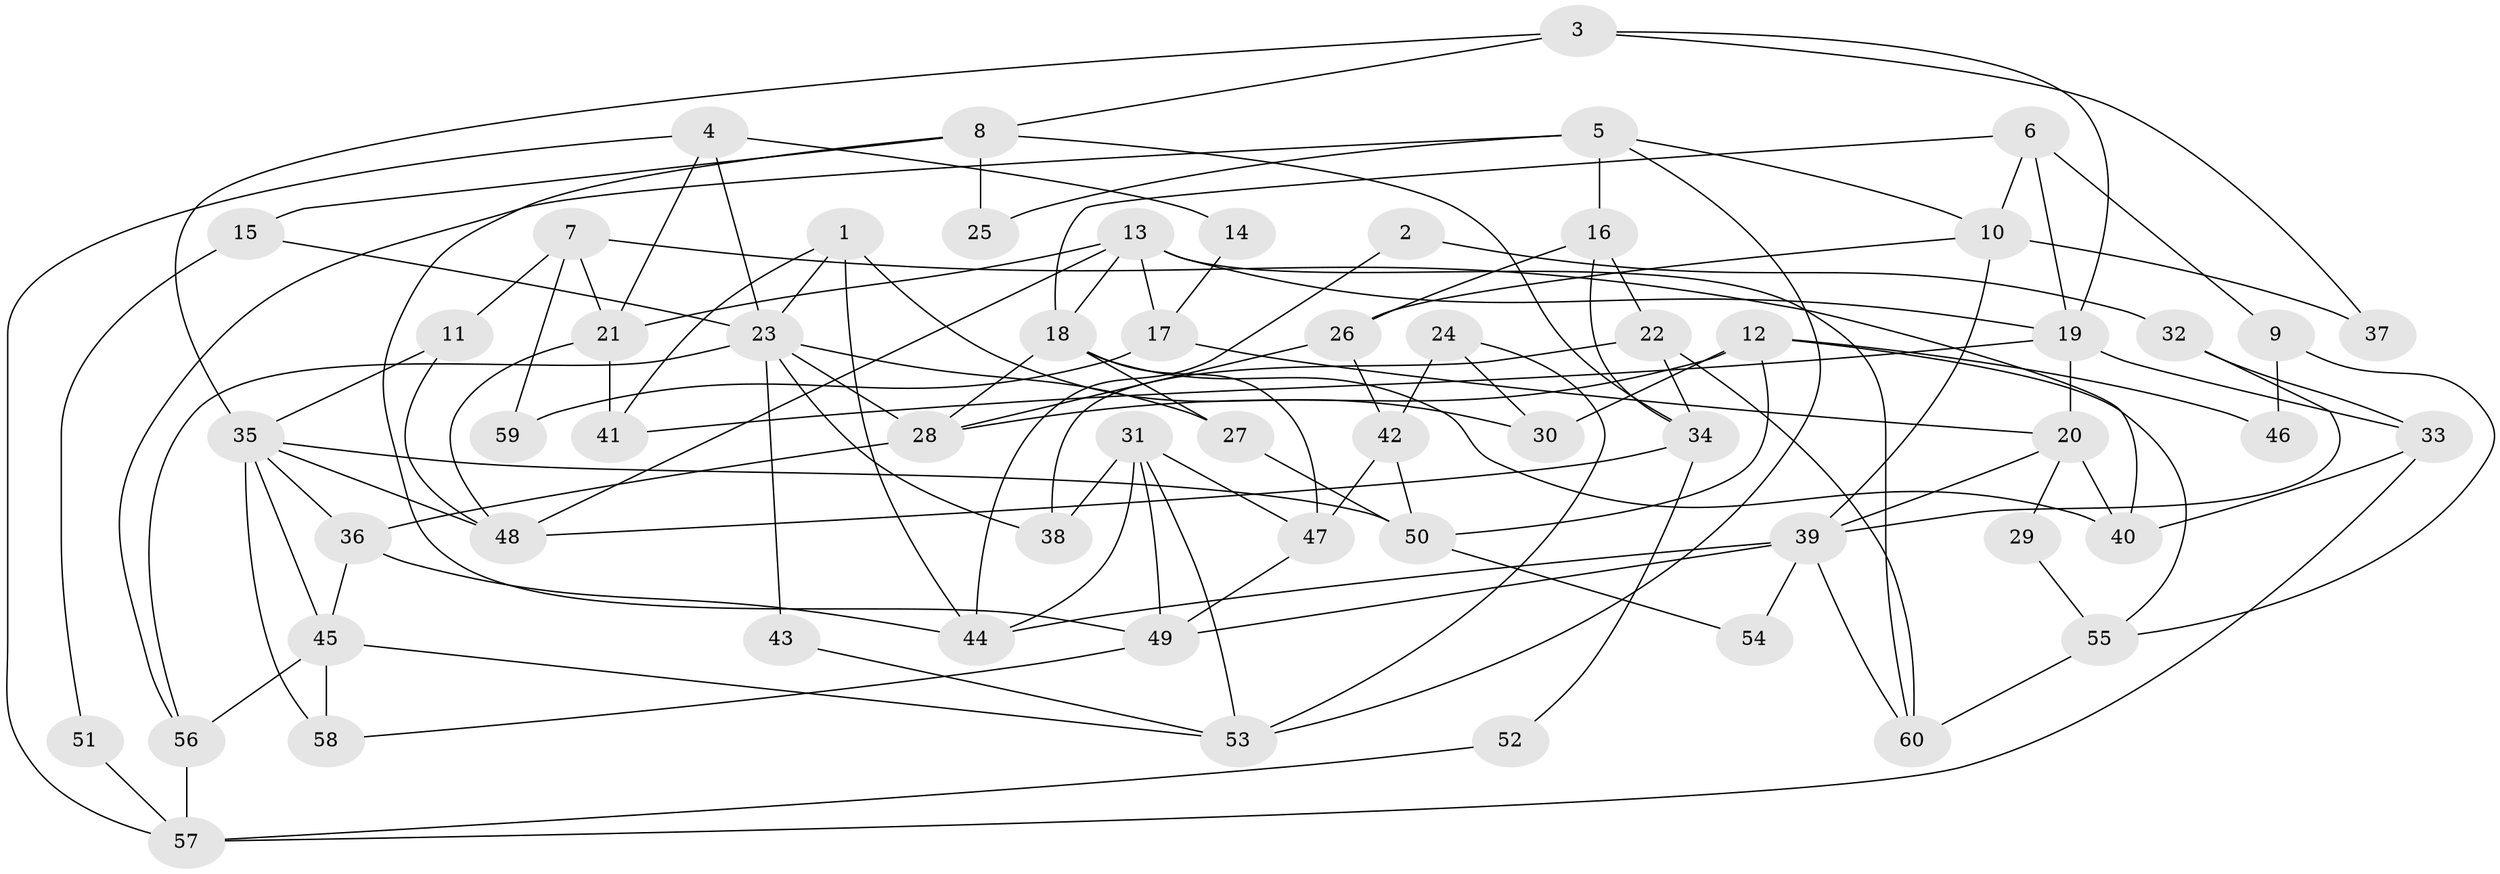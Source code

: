 // Generated by graph-tools (version 1.1) at 2025/50/03/09/25 03:50:11]
// undirected, 60 vertices, 120 edges
graph export_dot {
graph [start="1"]
  node [color=gray90,style=filled];
  1;
  2;
  3;
  4;
  5;
  6;
  7;
  8;
  9;
  10;
  11;
  12;
  13;
  14;
  15;
  16;
  17;
  18;
  19;
  20;
  21;
  22;
  23;
  24;
  25;
  26;
  27;
  28;
  29;
  30;
  31;
  32;
  33;
  34;
  35;
  36;
  37;
  38;
  39;
  40;
  41;
  42;
  43;
  44;
  45;
  46;
  47;
  48;
  49;
  50;
  51;
  52;
  53;
  54;
  55;
  56;
  57;
  58;
  59;
  60;
  1 -- 41;
  1 -- 44;
  1 -- 23;
  1 -- 30;
  2 -- 32;
  2 -- 44;
  3 -- 35;
  3 -- 8;
  3 -- 19;
  3 -- 37;
  4 -- 21;
  4 -- 57;
  4 -- 14;
  4 -- 23;
  5 -- 10;
  5 -- 53;
  5 -- 16;
  5 -- 25;
  5 -- 56;
  6 -- 18;
  6 -- 19;
  6 -- 9;
  6 -- 10;
  7 -- 40;
  7 -- 11;
  7 -- 21;
  7 -- 59;
  8 -- 34;
  8 -- 49;
  8 -- 15;
  8 -- 25;
  9 -- 55;
  9 -- 46;
  10 -- 39;
  10 -- 26;
  10 -- 37;
  11 -- 48;
  11 -- 35;
  12 -- 28;
  12 -- 30;
  12 -- 46;
  12 -- 50;
  12 -- 55;
  13 -- 18;
  13 -- 48;
  13 -- 17;
  13 -- 19;
  13 -- 21;
  13 -- 60;
  14 -- 17;
  15 -- 23;
  15 -- 51;
  16 -- 26;
  16 -- 22;
  16 -- 34;
  17 -- 20;
  17 -- 59;
  18 -- 28;
  18 -- 47;
  18 -- 27;
  18 -- 40;
  19 -- 20;
  19 -- 33;
  19 -- 41;
  20 -- 39;
  20 -- 29;
  20 -- 40;
  21 -- 41;
  21 -- 48;
  22 -- 34;
  22 -- 38;
  22 -- 60;
  23 -- 27;
  23 -- 28;
  23 -- 38;
  23 -- 43;
  23 -- 56;
  24 -- 53;
  24 -- 42;
  24 -- 30;
  26 -- 28;
  26 -- 42;
  27 -- 50;
  28 -- 36;
  29 -- 55;
  31 -- 47;
  31 -- 38;
  31 -- 44;
  31 -- 49;
  31 -- 53;
  32 -- 39;
  32 -- 33;
  33 -- 40;
  33 -- 57;
  34 -- 48;
  34 -- 52;
  35 -- 50;
  35 -- 36;
  35 -- 45;
  35 -- 48;
  35 -- 58;
  36 -- 45;
  36 -- 44;
  39 -- 49;
  39 -- 60;
  39 -- 44;
  39 -- 54;
  42 -- 50;
  42 -- 47;
  43 -- 53;
  45 -- 56;
  45 -- 53;
  45 -- 58;
  47 -- 49;
  49 -- 58;
  50 -- 54;
  51 -- 57;
  52 -- 57;
  55 -- 60;
  56 -- 57;
}

